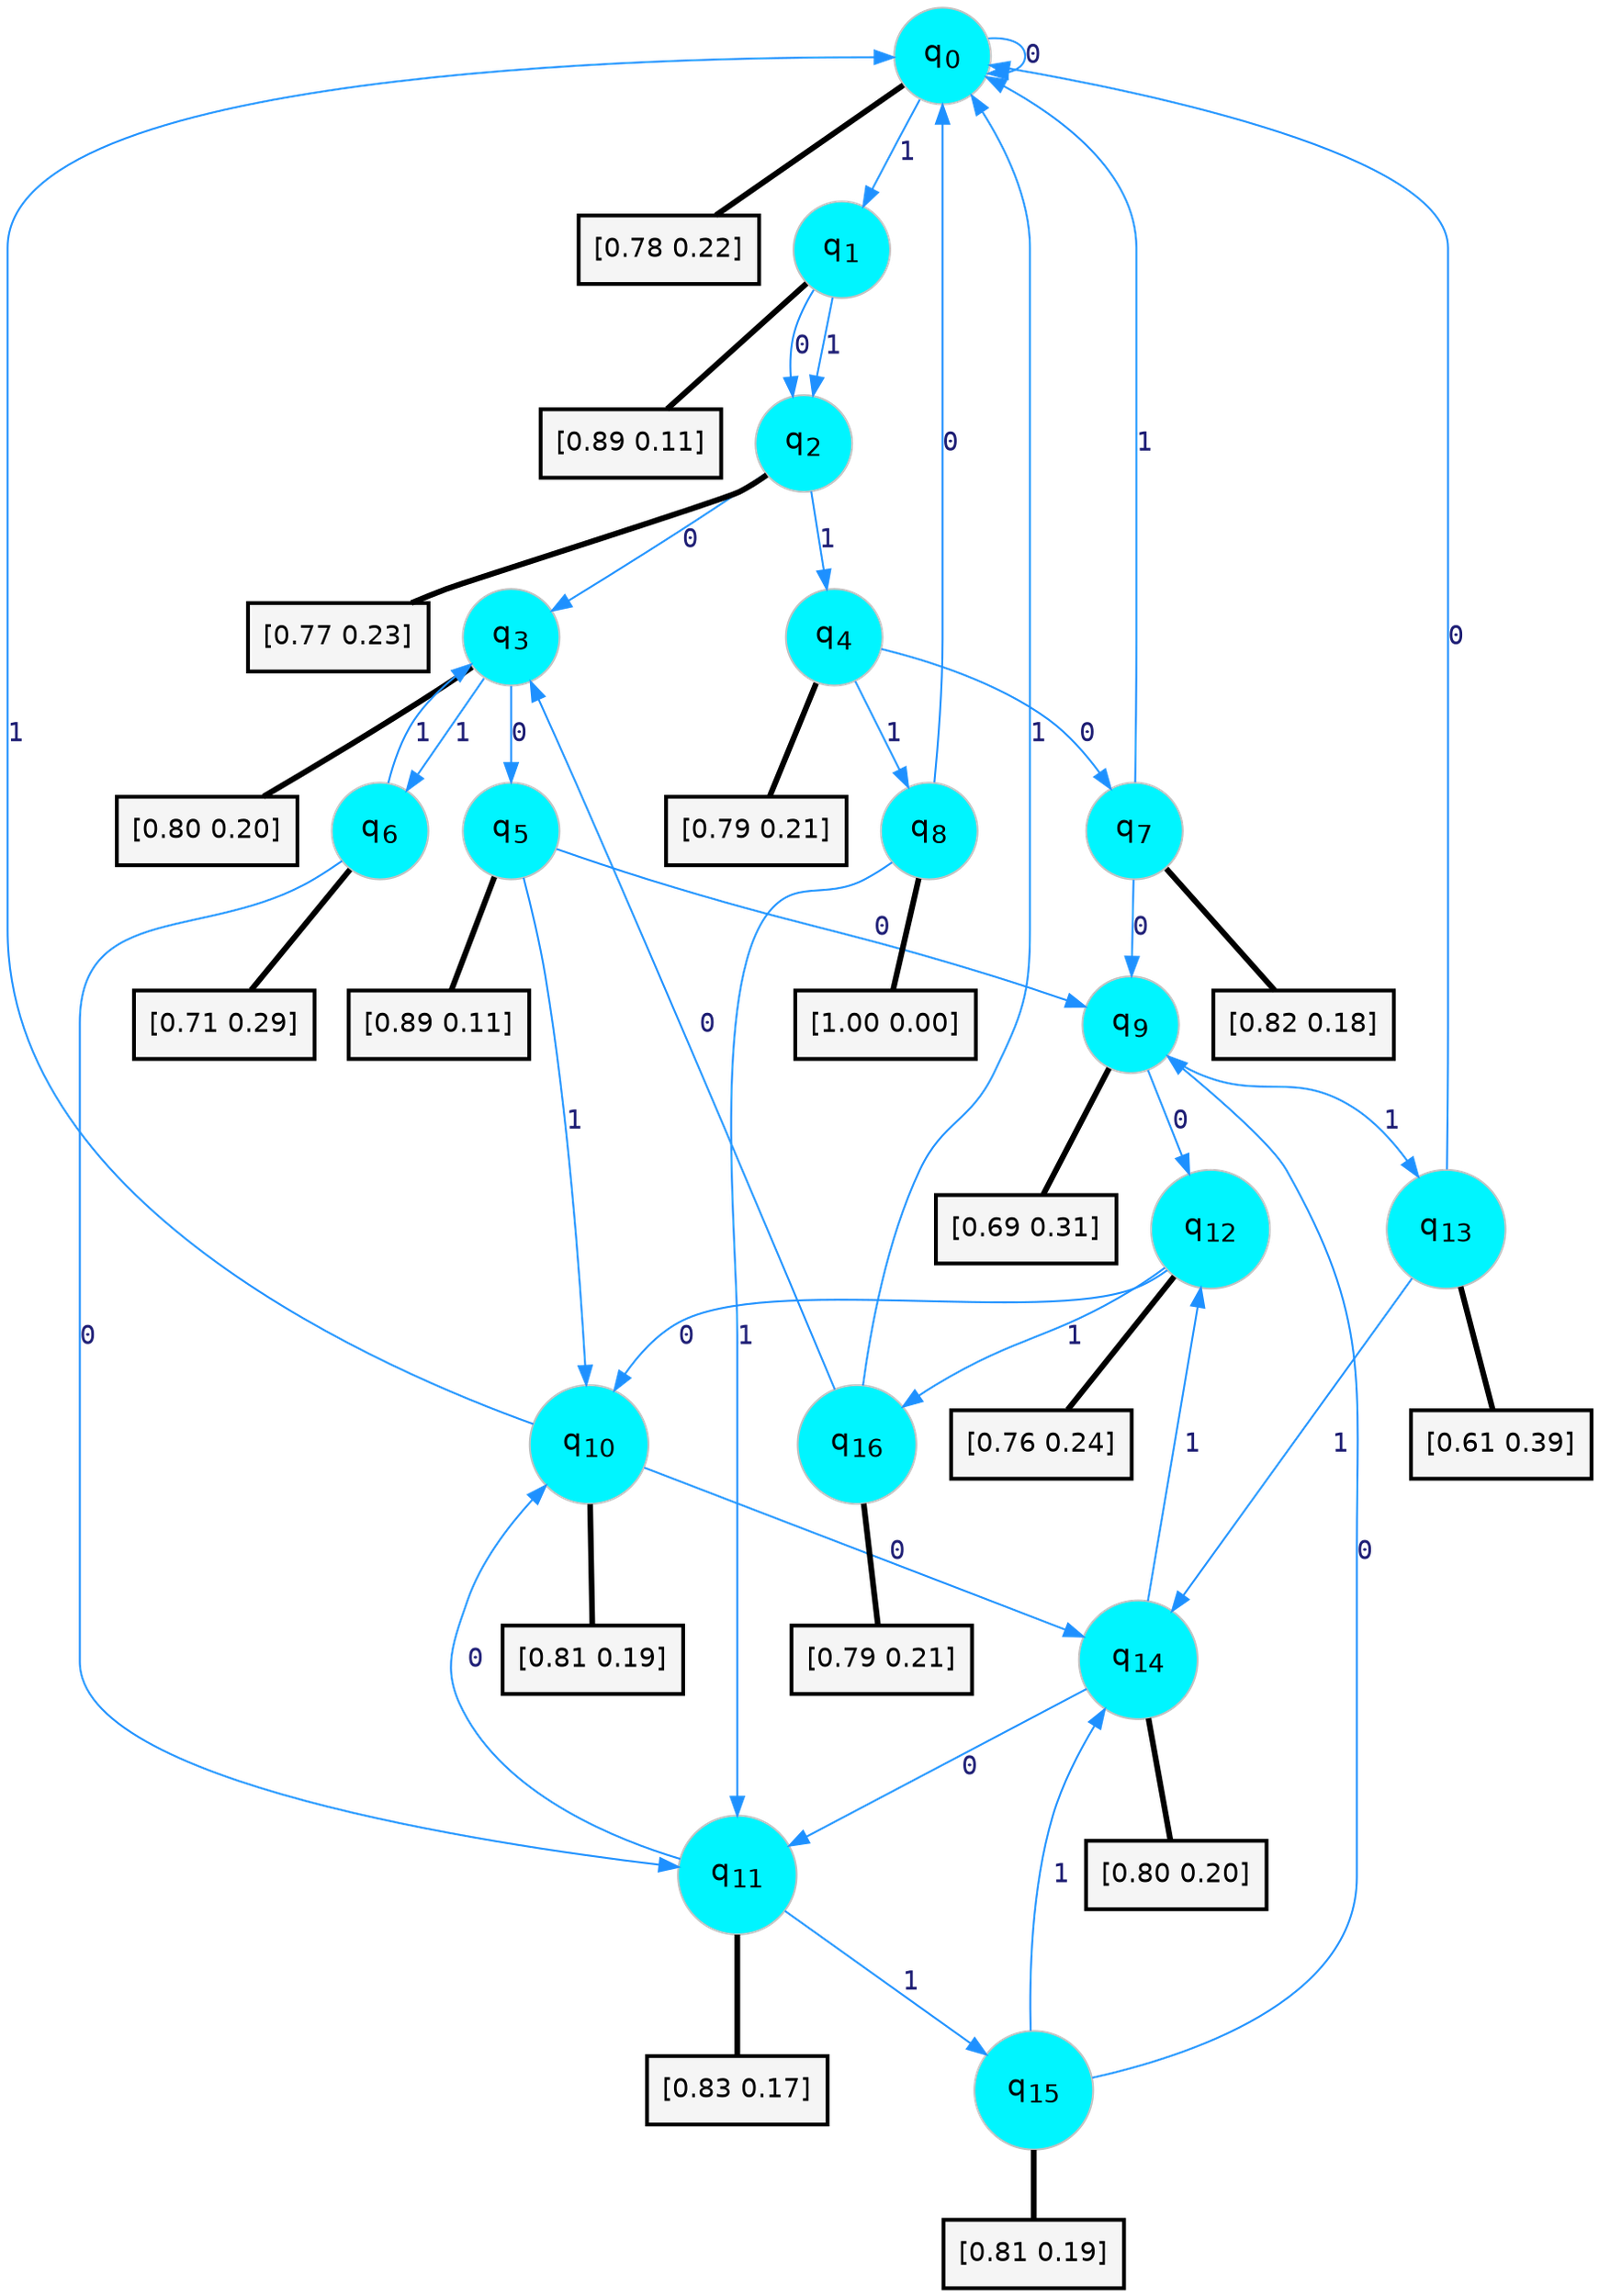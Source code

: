 digraph G {
graph [
bgcolor=transparent, dpi=300, rankdir=TD, size="40,25"];
node [
color=gray, fillcolor=turquoise1, fontcolor=black, fontname=Helvetica, fontsize=16, fontweight=bold, shape=circle, style=filled];
edge [
arrowsize=1, color=dodgerblue1, fontcolor=midnightblue, fontname=courier, fontweight=bold, penwidth=1, style=solid, weight=20];
0[label=<q<SUB>0</SUB>>];
1[label=<q<SUB>1</SUB>>];
2[label=<q<SUB>2</SUB>>];
3[label=<q<SUB>3</SUB>>];
4[label=<q<SUB>4</SUB>>];
5[label=<q<SUB>5</SUB>>];
6[label=<q<SUB>6</SUB>>];
7[label=<q<SUB>7</SUB>>];
8[label=<q<SUB>8</SUB>>];
9[label=<q<SUB>9</SUB>>];
10[label=<q<SUB>10</SUB>>];
11[label=<q<SUB>11</SUB>>];
12[label=<q<SUB>12</SUB>>];
13[label=<q<SUB>13</SUB>>];
14[label=<q<SUB>14</SUB>>];
15[label=<q<SUB>15</SUB>>];
16[label=<q<SUB>16</SUB>>];
17[label="[0.78 0.22]", shape=box,fontcolor=black, fontname=Helvetica, fontsize=14, penwidth=2, fillcolor=whitesmoke,color=black];
18[label="[0.89 0.11]", shape=box,fontcolor=black, fontname=Helvetica, fontsize=14, penwidth=2, fillcolor=whitesmoke,color=black];
19[label="[0.77 0.23]", shape=box,fontcolor=black, fontname=Helvetica, fontsize=14, penwidth=2, fillcolor=whitesmoke,color=black];
20[label="[0.80 0.20]", shape=box,fontcolor=black, fontname=Helvetica, fontsize=14, penwidth=2, fillcolor=whitesmoke,color=black];
21[label="[0.79 0.21]", shape=box,fontcolor=black, fontname=Helvetica, fontsize=14, penwidth=2, fillcolor=whitesmoke,color=black];
22[label="[0.89 0.11]", shape=box,fontcolor=black, fontname=Helvetica, fontsize=14, penwidth=2, fillcolor=whitesmoke,color=black];
23[label="[0.71 0.29]", shape=box,fontcolor=black, fontname=Helvetica, fontsize=14, penwidth=2, fillcolor=whitesmoke,color=black];
24[label="[0.82 0.18]", shape=box,fontcolor=black, fontname=Helvetica, fontsize=14, penwidth=2, fillcolor=whitesmoke,color=black];
25[label="[1.00 0.00]", shape=box,fontcolor=black, fontname=Helvetica, fontsize=14, penwidth=2, fillcolor=whitesmoke,color=black];
26[label="[0.69 0.31]", shape=box,fontcolor=black, fontname=Helvetica, fontsize=14, penwidth=2, fillcolor=whitesmoke,color=black];
27[label="[0.81 0.19]", shape=box,fontcolor=black, fontname=Helvetica, fontsize=14, penwidth=2, fillcolor=whitesmoke,color=black];
28[label="[0.83 0.17]", shape=box,fontcolor=black, fontname=Helvetica, fontsize=14, penwidth=2, fillcolor=whitesmoke,color=black];
29[label="[0.76 0.24]", shape=box,fontcolor=black, fontname=Helvetica, fontsize=14, penwidth=2, fillcolor=whitesmoke,color=black];
30[label="[0.61 0.39]", shape=box,fontcolor=black, fontname=Helvetica, fontsize=14, penwidth=2, fillcolor=whitesmoke,color=black];
31[label="[0.80 0.20]", shape=box,fontcolor=black, fontname=Helvetica, fontsize=14, penwidth=2, fillcolor=whitesmoke,color=black];
32[label="[0.81 0.19]", shape=box,fontcolor=black, fontname=Helvetica, fontsize=14, penwidth=2, fillcolor=whitesmoke,color=black];
33[label="[0.79 0.21]", shape=box,fontcolor=black, fontname=Helvetica, fontsize=14, penwidth=2, fillcolor=whitesmoke,color=black];
0->0 [label=0];
0->1 [label=1];
0->17 [arrowhead=none, penwidth=3,color=black];
1->2 [label=0];
1->2 [label=1];
1->18 [arrowhead=none, penwidth=3,color=black];
2->3 [label=0];
2->4 [label=1];
2->19 [arrowhead=none, penwidth=3,color=black];
3->5 [label=0];
3->6 [label=1];
3->20 [arrowhead=none, penwidth=3,color=black];
4->7 [label=0];
4->8 [label=1];
4->21 [arrowhead=none, penwidth=3,color=black];
5->9 [label=0];
5->10 [label=1];
5->22 [arrowhead=none, penwidth=3,color=black];
6->11 [label=0];
6->3 [label=1];
6->23 [arrowhead=none, penwidth=3,color=black];
7->9 [label=0];
7->0 [label=1];
7->24 [arrowhead=none, penwidth=3,color=black];
8->0 [label=0];
8->11 [label=1];
8->25 [arrowhead=none, penwidth=3,color=black];
9->12 [label=0];
9->13 [label=1];
9->26 [arrowhead=none, penwidth=3,color=black];
10->14 [label=0];
10->0 [label=1];
10->27 [arrowhead=none, penwidth=3,color=black];
11->10 [label=0];
11->15 [label=1];
11->28 [arrowhead=none, penwidth=3,color=black];
12->10 [label=0];
12->16 [label=1];
12->29 [arrowhead=none, penwidth=3,color=black];
13->0 [label=0];
13->14 [label=1];
13->30 [arrowhead=none, penwidth=3,color=black];
14->11 [label=0];
14->12 [label=1];
14->31 [arrowhead=none, penwidth=3,color=black];
15->9 [label=0];
15->14 [label=1];
15->32 [arrowhead=none, penwidth=3,color=black];
16->3 [label=0];
16->0 [label=1];
16->33 [arrowhead=none, penwidth=3,color=black];
}
